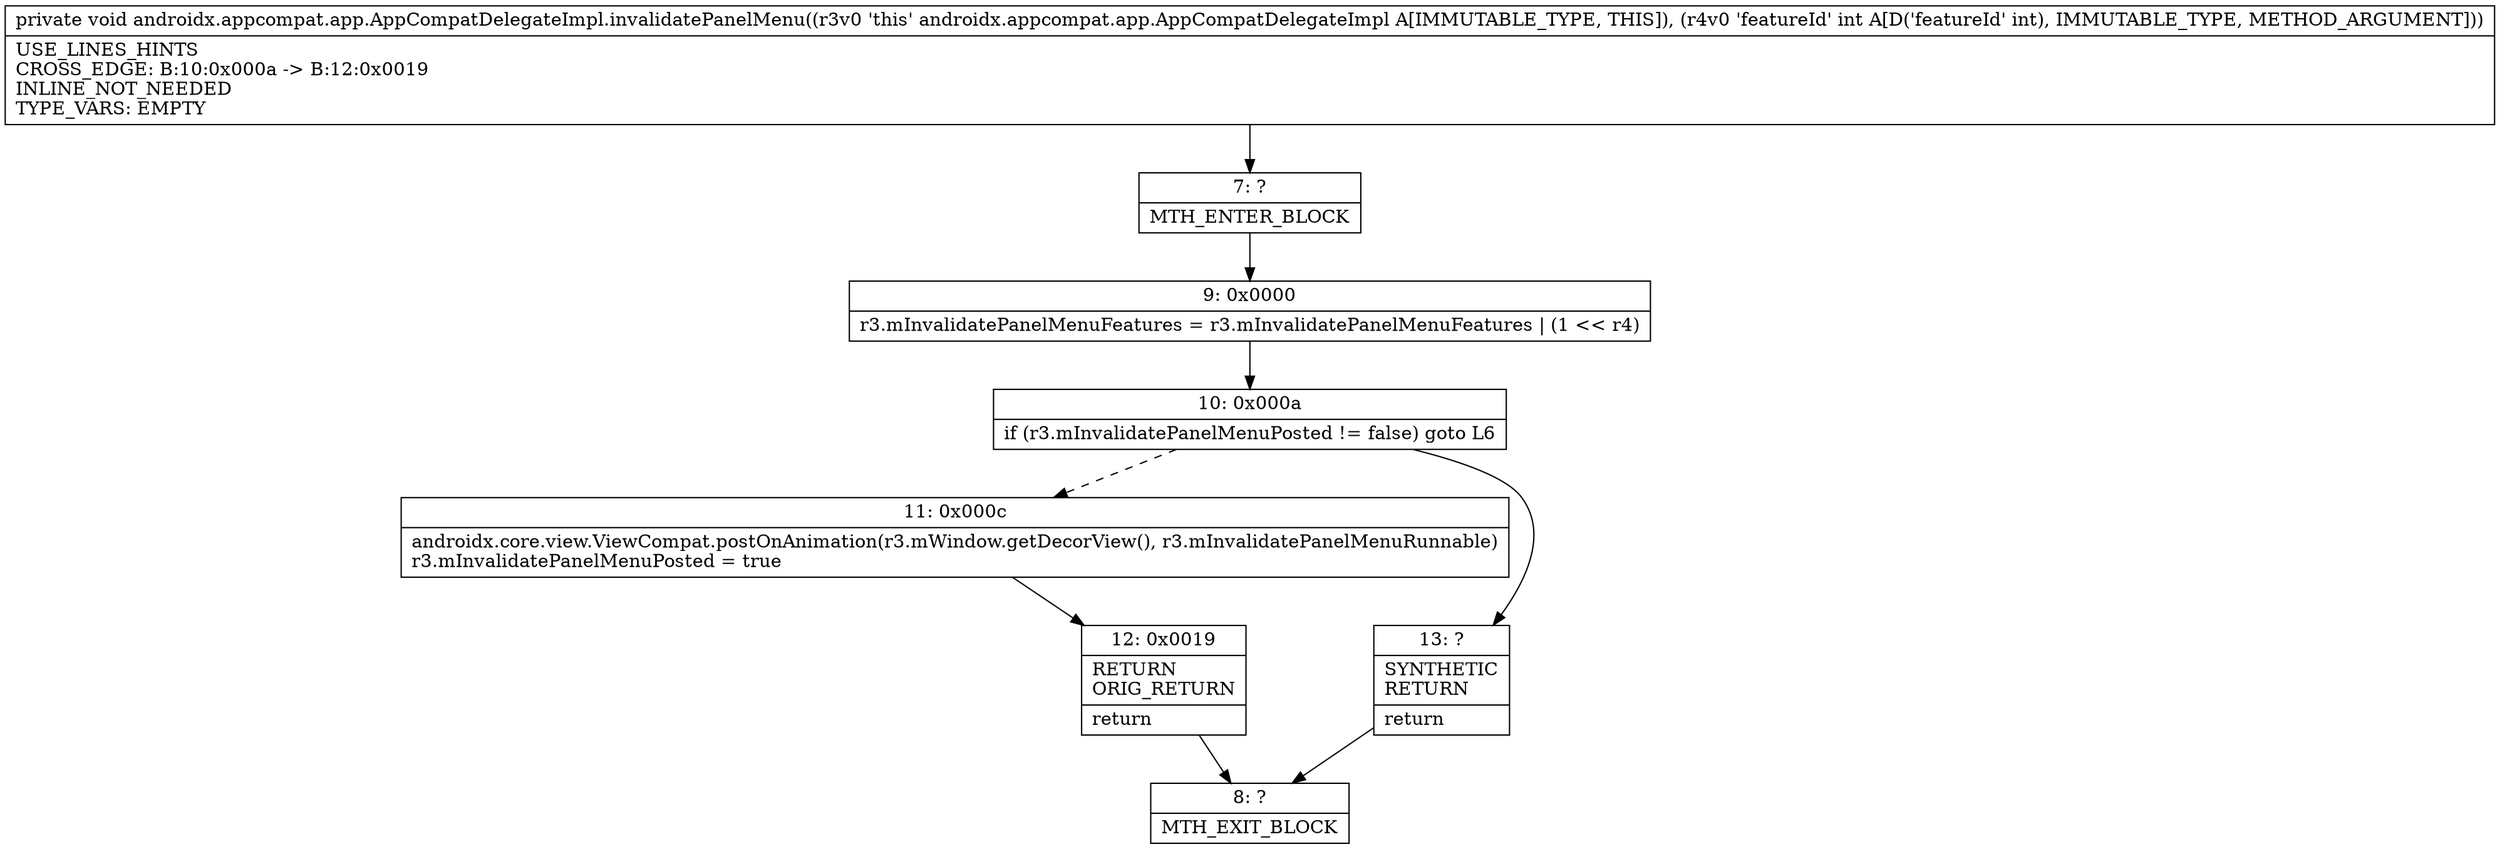 digraph "CFG forandroidx.appcompat.app.AppCompatDelegateImpl.invalidatePanelMenu(I)V" {
Node_7 [shape=record,label="{7\:\ ?|MTH_ENTER_BLOCK\l}"];
Node_9 [shape=record,label="{9\:\ 0x0000|r3.mInvalidatePanelMenuFeatures = r3.mInvalidatePanelMenuFeatures \| (1 \<\< r4)\l}"];
Node_10 [shape=record,label="{10\:\ 0x000a|if (r3.mInvalidatePanelMenuPosted != false) goto L6\l}"];
Node_11 [shape=record,label="{11\:\ 0x000c|androidx.core.view.ViewCompat.postOnAnimation(r3.mWindow.getDecorView(), r3.mInvalidatePanelMenuRunnable)\lr3.mInvalidatePanelMenuPosted = true\l}"];
Node_12 [shape=record,label="{12\:\ 0x0019|RETURN\lORIG_RETURN\l|return\l}"];
Node_8 [shape=record,label="{8\:\ ?|MTH_EXIT_BLOCK\l}"];
Node_13 [shape=record,label="{13\:\ ?|SYNTHETIC\lRETURN\l|return\l}"];
MethodNode[shape=record,label="{private void androidx.appcompat.app.AppCompatDelegateImpl.invalidatePanelMenu((r3v0 'this' androidx.appcompat.app.AppCompatDelegateImpl A[IMMUTABLE_TYPE, THIS]), (r4v0 'featureId' int A[D('featureId' int), IMMUTABLE_TYPE, METHOD_ARGUMENT]))  | USE_LINES_HINTS\lCROSS_EDGE: B:10:0x000a \-\> B:12:0x0019\lINLINE_NOT_NEEDED\lTYPE_VARS: EMPTY\l}"];
MethodNode -> Node_7;Node_7 -> Node_9;
Node_9 -> Node_10;
Node_10 -> Node_11[style=dashed];
Node_10 -> Node_13;
Node_11 -> Node_12;
Node_12 -> Node_8;
Node_13 -> Node_8;
}

